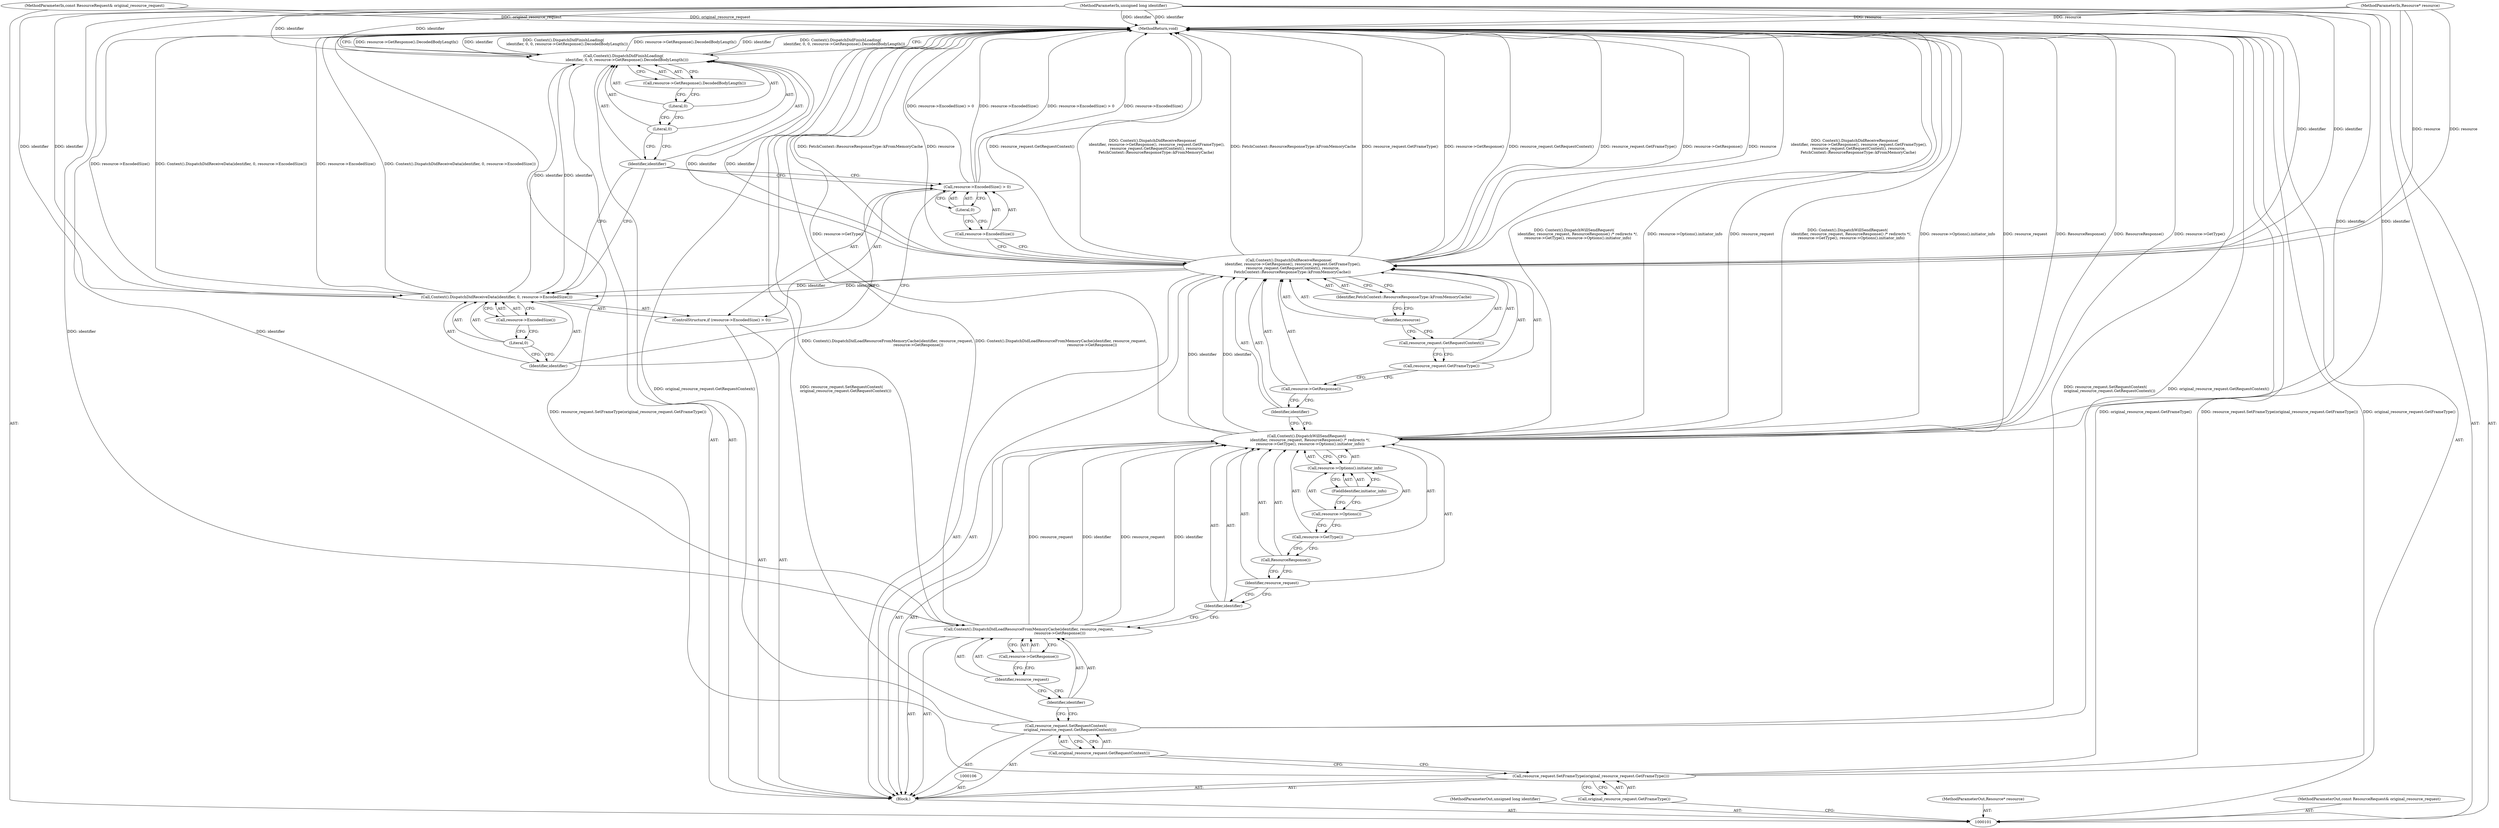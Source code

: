 digraph "0_Chrome_1c40f9042ae2d6ee7483d72998aabb5e73b2ff60_12" {
"1000143" [label="(MethodReturn,void)"];
"1000114" [label="(Call,resource->GetResponse())"];
"1000115" [label="(Call,Context().DispatchWillSendRequest(\n      identifier, resource_request, ResourceResponse() /* redirects */,\n      resource->GetType(), resource->Options().initiator_info))"];
"1000117" [label="(Identifier,resource_request)"];
"1000118" [label="(Call,ResourceResponse())"];
"1000116" [label="(Identifier,identifier)"];
"1000120" [label="(Call,resource->Options().initiator_info)"];
"1000121" [label="(Call,resource->Options())"];
"1000122" [label="(FieldIdentifier,initiator_info)"];
"1000119" [label="(Call,resource->GetType())"];
"1000123" [label="(Call,Context().DispatchDidReceiveResponse(\n       identifier, resource->GetResponse(), resource_request.GetFrameType(),\n       resource_request.GetRequestContext(), resource,\n      FetchContext::ResourceResponseType::kFromMemoryCache))"];
"1000125" [label="(Call,resource->GetResponse())"];
"1000126" [label="(Call,resource_request.GetFrameType())"];
"1000124" [label="(Identifier,identifier)"];
"1000128" [label="(Identifier,resource)"];
"1000127" [label="(Call,resource_request.GetRequestContext())"];
"1000129" [label="(Identifier,FetchContext::ResourceResponseType::kFromMemoryCache)"];
"1000130" [label="(ControlStructure,if (resource->EncodedSize() > 0))"];
"1000133" [label="(Literal,0)"];
"1000131" [label="(Call,resource->EncodedSize() > 0)"];
"1000132" [label="(Call,resource->EncodedSize())"];
"1000102" [label="(MethodParameterIn,unsigned long identifier)"];
"1000236" [label="(MethodParameterOut,unsigned long identifier)"];
"1000135" [label="(Identifier,identifier)"];
"1000134" [label="(Call,Context().DispatchDidReceiveData(identifier, 0, resource->EncodedSize()))"];
"1000136" [label="(Literal,0)"];
"1000137" [label="(Call,resource->EncodedSize())"];
"1000138" [label="(Call,Context().DispatchDidFinishLoading(\n      identifier, 0, 0, resource->GetResponse().DecodedBodyLength()))"];
"1000140" [label="(Literal,0)"];
"1000141" [label="(Literal,0)"];
"1000142" [label="(Call,resource->GetResponse().DecodedBodyLength())"];
"1000139" [label="(Identifier,identifier)"];
"1000103" [label="(MethodParameterIn,Resource* resource)"];
"1000237" [label="(MethodParameterOut,Resource* resource)"];
"1000104" [label="(MethodParameterIn,const ResourceRequest& original_resource_request)"];
"1000238" [label="(MethodParameterOut,const ResourceRequest& original_resource_request)"];
"1000105" [label="(Block,)"];
"1000107" [label="(Call,resource_request.SetFrameType(original_resource_request.GetFrameType()))"];
"1000108" [label="(Call,original_resource_request.GetFrameType())"];
"1000109" [label="(Call,resource_request.SetRequestContext(\n       original_resource_request.GetRequestContext()))"];
"1000110" [label="(Call,original_resource_request.GetRequestContext())"];
"1000111" [label="(Call,Context().DispatchDidLoadResourceFromMemoryCache(identifier, resource_request,\n                                                    resource->GetResponse()))"];
"1000112" [label="(Identifier,identifier)"];
"1000113" [label="(Identifier,resource_request)"];
"1000143" -> "1000101"  [label="AST: "];
"1000143" -> "1000138"  [label="CFG: "];
"1000115" -> "1000143"  [label="DDG: resource_request"];
"1000115" -> "1000143"  [label="DDG: ResourceResponse()"];
"1000115" -> "1000143"  [label="DDG: resource->GetType()"];
"1000115" -> "1000143"  [label="DDG: Context().DispatchWillSendRequest(\n      identifier, resource_request, ResourceResponse() /* redirects */,\n      resource->GetType(), resource->Options().initiator_info)"];
"1000115" -> "1000143"  [label="DDG: resource->Options().initiator_info"];
"1000123" -> "1000143"  [label="DDG: resource_request.GetFrameType()"];
"1000123" -> "1000143"  [label="DDG: resource->GetResponse()"];
"1000123" -> "1000143"  [label="DDG: resource_request.GetRequestContext()"];
"1000123" -> "1000143"  [label="DDG: Context().DispatchDidReceiveResponse(\n       identifier, resource->GetResponse(), resource_request.GetFrameType(),\n       resource_request.GetRequestContext(), resource,\n      FetchContext::ResourceResponseType::kFromMemoryCache)"];
"1000123" -> "1000143"  [label="DDG: FetchContext::ResourceResponseType::kFromMemoryCache"];
"1000123" -> "1000143"  [label="DDG: resource"];
"1000138" -> "1000143"  [label="DDG: resource->GetResponse().DecodedBodyLength()"];
"1000138" -> "1000143"  [label="DDG: identifier"];
"1000138" -> "1000143"  [label="DDG: Context().DispatchDidFinishLoading(\n      identifier, 0, 0, resource->GetResponse().DecodedBodyLength())"];
"1000107" -> "1000143"  [label="DDG: original_resource_request.GetFrameType()"];
"1000107" -> "1000143"  [label="DDG: resource_request.SetFrameType(original_resource_request.GetFrameType())"];
"1000104" -> "1000143"  [label="DDG: original_resource_request"];
"1000102" -> "1000143"  [label="DDG: identifier"];
"1000111" -> "1000143"  [label="DDG: Context().DispatchDidLoadResourceFromMemoryCache(identifier, resource_request,\n                                                    resource->GetResponse())"];
"1000131" -> "1000143"  [label="DDG: resource->EncodedSize() > 0"];
"1000131" -> "1000143"  [label="DDG: resource->EncodedSize()"];
"1000103" -> "1000143"  [label="DDG: resource"];
"1000134" -> "1000143"  [label="DDG: Context().DispatchDidReceiveData(identifier, 0, resource->EncodedSize())"];
"1000134" -> "1000143"  [label="DDG: resource->EncodedSize()"];
"1000109" -> "1000143"  [label="DDG: original_resource_request.GetRequestContext()"];
"1000109" -> "1000143"  [label="DDG: resource_request.SetRequestContext(\n       original_resource_request.GetRequestContext())"];
"1000114" -> "1000111"  [label="AST: "];
"1000114" -> "1000113"  [label="CFG: "];
"1000111" -> "1000114"  [label="CFG: "];
"1000115" -> "1000105"  [label="AST: "];
"1000115" -> "1000120"  [label="CFG: "];
"1000116" -> "1000115"  [label="AST: "];
"1000117" -> "1000115"  [label="AST: "];
"1000118" -> "1000115"  [label="AST: "];
"1000119" -> "1000115"  [label="AST: "];
"1000120" -> "1000115"  [label="AST: "];
"1000124" -> "1000115"  [label="CFG: "];
"1000115" -> "1000143"  [label="DDG: resource_request"];
"1000115" -> "1000143"  [label="DDG: ResourceResponse()"];
"1000115" -> "1000143"  [label="DDG: resource->GetType()"];
"1000115" -> "1000143"  [label="DDG: Context().DispatchWillSendRequest(\n      identifier, resource_request, ResourceResponse() /* redirects */,\n      resource->GetType(), resource->Options().initiator_info)"];
"1000115" -> "1000143"  [label="DDG: resource->Options().initiator_info"];
"1000111" -> "1000115"  [label="DDG: identifier"];
"1000111" -> "1000115"  [label="DDG: resource_request"];
"1000102" -> "1000115"  [label="DDG: identifier"];
"1000115" -> "1000123"  [label="DDG: identifier"];
"1000117" -> "1000115"  [label="AST: "];
"1000117" -> "1000116"  [label="CFG: "];
"1000118" -> "1000117"  [label="CFG: "];
"1000118" -> "1000115"  [label="AST: "];
"1000118" -> "1000117"  [label="CFG: "];
"1000119" -> "1000118"  [label="CFG: "];
"1000116" -> "1000115"  [label="AST: "];
"1000116" -> "1000111"  [label="CFG: "];
"1000117" -> "1000116"  [label="CFG: "];
"1000120" -> "1000115"  [label="AST: "];
"1000120" -> "1000122"  [label="CFG: "];
"1000121" -> "1000120"  [label="AST: "];
"1000122" -> "1000120"  [label="AST: "];
"1000115" -> "1000120"  [label="CFG: "];
"1000121" -> "1000120"  [label="AST: "];
"1000121" -> "1000119"  [label="CFG: "];
"1000122" -> "1000121"  [label="CFG: "];
"1000122" -> "1000120"  [label="AST: "];
"1000122" -> "1000121"  [label="CFG: "];
"1000120" -> "1000122"  [label="CFG: "];
"1000119" -> "1000115"  [label="AST: "];
"1000119" -> "1000118"  [label="CFG: "];
"1000121" -> "1000119"  [label="CFG: "];
"1000123" -> "1000105"  [label="AST: "];
"1000123" -> "1000129"  [label="CFG: "];
"1000124" -> "1000123"  [label="AST: "];
"1000125" -> "1000123"  [label="AST: "];
"1000126" -> "1000123"  [label="AST: "];
"1000127" -> "1000123"  [label="AST: "];
"1000128" -> "1000123"  [label="AST: "];
"1000129" -> "1000123"  [label="AST: "];
"1000132" -> "1000123"  [label="CFG: "];
"1000123" -> "1000143"  [label="DDG: resource_request.GetFrameType()"];
"1000123" -> "1000143"  [label="DDG: resource->GetResponse()"];
"1000123" -> "1000143"  [label="DDG: resource_request.GetRequestContext()"];
"1000123" -> "1000143"  [label="DDG: Context().DispatchDidReceiveResponse(\n       identifier, resource->GetResponse(), resource_request.GetFrameType(),\n       resource_request.GetRequestContext(), resource,\n      FetchContext::ResourceResponseType::kFromMemoryCache)"];
"1000123" -> "1000143"  [label="DDG: FetchContext::ResourceResponseType::kFromMemoryCache"];
"1000123" -> "1000143"  [label="DDG: resource"];
"1000115" -> "1000123"  [label="DDG: identifier"];
"1000102" -> "1000123"  [label="DDG: identifier"];
"1000103" -> "1000123"  [label="DDG: resource"];
"1000123" -> "1000134"  [label="DDG: identifier"];
"1000123" -> "1000138"  [label="DDG: identifier"];
"1000125" -> "1000123"  [label="AST: "];
"1000125" -> "1000124"  [label="CFG: "];
"1000126" -> "1000125"  [label="CFG: "];
"1000126" -> "1000123"  [label="AST: "];
"1000126" -> "1000125"  [label="CFG: "];
"1000127" -> "1000126"  [label="CFG: "];
"1000124" -> "1000123"  [label="AST: "];
"1000124" -> "1000115"  [label="CFG: "];
"1000125" -> "1000124"  [label="CFG: "];
"1000128" -> "1000123"  [label="AST: "];
"1000128" -> "1000127"  [label="CFG: "];
"1000129" -> "1000128"  [label="CFG: "];
"1000127" -> "1000123"  [label="AST: "];
"1000127" -> "1000126"  [label="CFG: "];
"1000128" -> "1000127"  [label="CFG: "];
"1000129" -> "1000123"  [label="AST: "];
"1000129" -> "1000128"  [label="CFG: "];
"1000123" -> "1000129"  [label="CFG: "];
"1000130" -> "1000105"  [label="AST: "];
"1000131" -> "1000130"  [label="AST: "];
"1000134" -> "1000130"  [label="AST: "];
"1000133" -> "1000131"  [label="AST: "];
"1000133" -> "1000132"  [label="CFG: "];
"1000131" -> "1000133"  [label="CFG: "];
"1000131" -> "1000130"  [label="AST: "];
"1000131" -> "1000133"  [label="CFG: "];
"1000132" -> "1000131"  [label="AST: "];
"1000133" -> "1000131"  [label="AST: "];
"1000135" -> "1000131"  [label="CFG: "];
"1000139" -> "1000131"  [label="CFG: "];
"1000131" -> "1000143"  [label="DDG: resource->EncodedSize() > 0"];
"1000131" -> "1000143"  [label="DDG: resource->EncodedSize()"];
"1000132" -> "1000131"  [label="AST: "];
"1000132" -> "1000123"  [label="CFG: "];
"1000133" -> "1000132"  [label="CFG: "];
"1000102" -> "1000101"  [label="AST: "];
"1000102" -> "1000143"  [label="DDG: identifier"];
"1000102" -> "1000111"  [label="DDG: identifier"];
"1000102" -> "1000115"  [label="DDG: identifier"];
"1000102" -> "1000123"  [label="DDG: identifier"];
"1000102" -> "1000134"  [label="DDG: identifier"];
"1000102" -> "1000138"  [label="DDG: identifier"];
"1000236" -> "1000101"  [label="AST: "];
"1000135" -> "1000134"  [label="AST: "];
"1000135" -> "1000131"  [label="CFG: "];
"1000136" -> "1000135"  [label="CFG: "];
"1000134" -> "1000130"  [label="AST: "];
"1000134" -> "1000137"  [label="CFG: "];
"1000135" -> "1000134"  [label="AST: "];
"1000136" -> "1000134"  [label="AST: "];
"1000137" -> "1000134"  [label="AST: "];
"1000139" -> "1000134"  [label="CFG: "];
"1000134" -> "1000143"  [label="DDG: Context().DispatchDidReceiveData(identifier, 0, resource->EncodedSize())"];
"1000134" -> "1000143"  [label="DDG: resource->EncodedSize()"];
"1000123" -> "1000134"  [label="DDG: identifier"];
"1000102" -> "1000134"  [label="DDG: identifier"];
"1000134" -> "1000138"  [label="DDG: identifier"];
"1000136" -> "1000134"  [label="AST: "];
"1000136" -> "1000135"  [label="CFG: "];
"1000137" -> "1000136"  [label="CFG: "];
"1000137" -> "1000134"  [label="AST: "];
"1000137" -> "1000136"  [label="CFG: "];
"1000134" -> "1000137"  [label="CFG: "];
"1000138" -> "1000105"  [label="AST: "];
"1000138" -> "1000142"  [label="CFG: "];
"1000139" -> "1000138"  [label="AST: "];
"1000140" -> "1000138"  [label="AST: "];
"1000141" -> "1000138"  [label="AST: "];
"1000142" -> "1000138"  [label="AST: "];
"1000143" -> "1000138"  [label="CFG: "];
"1000138" -> "1000143"  [label="DDG: resource->GetResponse().DecodedBodyLength()"];
"1000138" -> "1000143"  [label="DDG: identifier"];
"1000138" -> "1000143"  [label="DDG: Context().DispatchDidFinishLoading(\n      identifier, 0, 0, resource->GetResponse().DecodedBodyLength())"];
"1000134" -> "1000138"  [label="DDG: identifier"];
"1000123" -> "1000138"  [label="DDG: identifier"];
"1000102" -> "1000138"  [label="DDG: identifier"];
"1000140" -> "1000138"  [label="AST: "];
"1000140" -> "1000139"  [label="CFG: "];
"1000141" -> "1000140"  [label="CFG: "];
"1000141" -> "1000138"  [label="AST: "];
"1000141" -> "1000140"  [label="CFG: "];
"1000142" -> "1000141"  [label="CFG: "];
"1000142" -> "1000138"  [label="AST: "];
"1000142" -> "1000141"  [label="CFG: "];
"1000138" -> "1000142"  [label="CFG: "];
"1000139" -> "1000138"  [label="AST: "];
"1000139" -> "1000134"  [label="CFG: "];
"1000139" -> "1000131"  [label="CFG: "];
"1000140" -> "1000139"  [label="CFG: "];
"1000103" -> "1000101"  [label="AST: "];
"1000103" -> "1000143"  [label="DDG: resource"];
"1000103" -> "1000123"  [label="DDG: resource"];
"1000237" -> "1000101"  [label="AST: "];
"1000104" -> "1000101"  [label="AST: "];
"1000104" -> "1000143"  [label="DDG: original_resource_request"];
"1000238" -> "1000101"  [label="AST: "];
"1000105" -> "1000101"  [label="AST: "];
"1000106" -> "1000105"  [label="AST: "];
"1000107" -> "1000105"  [label="AST: "];
"1000109" -> "1000105"  [label="AST: "];
"1000111" -> "1000105"  [label="AST: "];
"1000115" -> "1000105"  [label="AST: "];
"1000123" -> "1000105"  [label="AST: "];
"1000130" -> "1000105"  [label="AST: "];
"1000138" -> "1000105"  [label="AST: "];
"1000107" -> "1000105"  [label="AST: "];
"1000107" -> "1000108"  [label="CFG: "];
"1000108" -> "1000107"  [label="AST: "];
"1000110" -> "1000107"  [label="CFG: "];
"1000107" -> "1000143"  [label="DDG: original_resource_request.GetFrameType()"];
"1000107" -> "1000143"  [label="DDG: resource_request.SetFrameType(original_resource_request.GetFrameType())"];
"1000108" -> "1000107"  [label="AST: "];
"1000108" -> "1000101"  [label="CFG: "];
"1000107" -> "1000108"  [label="CFG: "];
"1000109" -> "1000105"  [label="AST: "];
"1000109" -> "1000110"  [label="CFG: "];
"1000110" -> "1000109"  [label="AST: "];
"1000112" -> "1000109"  [label="CFG: "];
"1000109" -> "1000143"  [label="DDG: original_resource_request.GetRequestContext()"];
"1000109" -> "1000143"  [label="DDG: resource_request.SetRequestContext(\n       original_resource_request.GetRequestContext())"];
"1000110" -> "1000109"  [label="AST: "];
"1000110" -> "1000107"  [label="CFG: "];
"1000109" -> "1000110"  [label="CFG: "];
"1000111" -> "1000105"  [label="AST: "];
"1000111" -> "1000114"  [label="CFG: "];
"1000112" -> "1000111"  [label="AST: "];
"1000113" -> "1000111"  [label="AST: "];
"1000114" -> "1000111"  [label="AST: "];
"1000116" -> "1000111"  [label="CFG: "];
"1000111" -> "1000143"  [label="DDG: Context().DispatchDidLoadResourceFromMemoryCache(identifier, resource_request,\n                                                    resource->GetResponse())"];
"1000102" -> "1000111"  [label="DDG: identifier"];
"1000111" -> "1000115"  [label="DDG: identifier"];
"1000111" -> "1000115"  [label="DDG: resource_request"];
"1000112" -> "1000111"  [label="AST: "];
"1000112" -> "1000109"  [label="CFG: "];
"1000113" -> "1000112"  [label="CFG: "];
"1000113" -> "1000111"  [label="AST: "];
"1000113" -> "1000112"  [label="CFG: "];
"1000114" -> "1000113"  [label="CFG: "];
}
